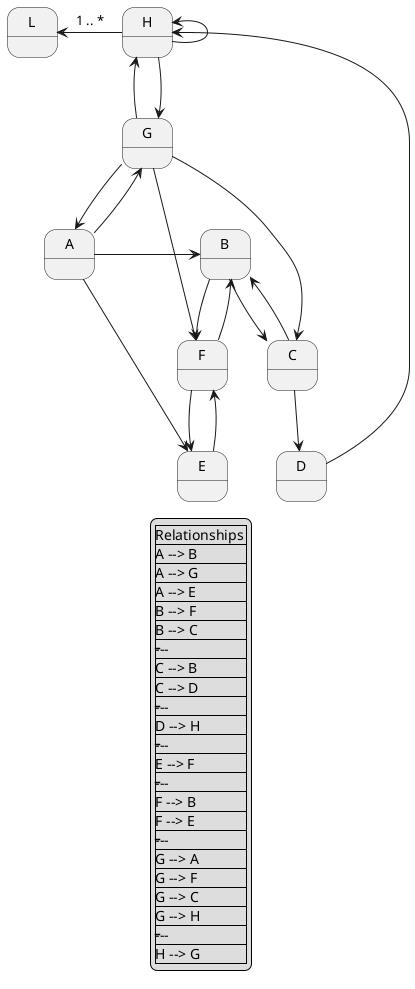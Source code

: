 @startuml


	state A
	state B
	state C
	state D
	state E
	state F
	state G
	state H
	state L

	A -right-> B
	A -down-> G
	A -down-> E

	B -right-> F
	B -down-> C
	
	C --> B
	C -down-> D
	
	D -down-> H

	E --> F


	F --> B
	F --> E

	G --> A
	G --> F
	G -right-> C
	G -left-> H

	H --> G
	H -up-> H

	H -left-> L : 1 .. *

 legend
 |Relationships |
|A --> B|
|A --> G|
|A --> E|
|B --> F|
|B --> C|
|-------|
|C --> B|
|C --> D|
|-------|
|D --> H|
|-------|
|E --> F|
|-------|
|F --> B|
|F --> E|
|-------|
|G --> A|
|G --> F|
|G --> C|
|G --> H|
|-------|
|H --> G|
 endlegend	
@enduml
